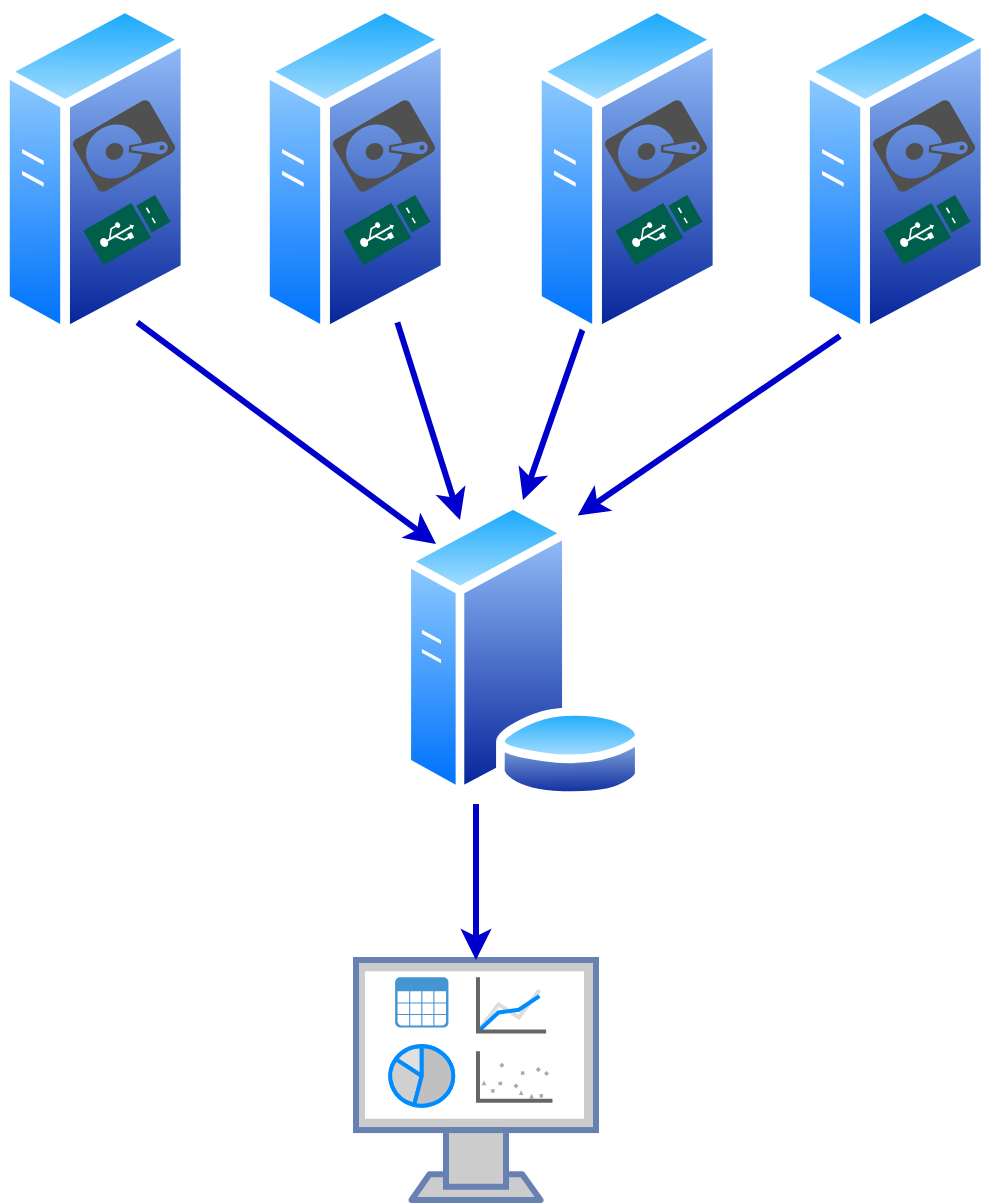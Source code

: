 <mxfile version="28.2.5">
  <diagram name="Seite-1" id="YgIBf2s5FGY1FIK9t5F6">
    <mxGraphModel dx="1426" dy="884" grid="1" gridSize="10" guides="1" tooltips="1" connect="1" arrows="1" fold="1" page="1" pageScale="1" pageWidth="827" pageHeight="1169" math="0" shadow="0">
      <root>
        <mxCell id="0" />
        <mxCell id="1" parent="0" />
        <mxCell id="yJiGWL0m-6xmeE9FwAmm-1" value="" style="image;aspect=fixed;perimeter=ellipsePerimeter;html=1;align=center;shadow=0;dashed=0;spacingTop=3;image=img/lib/active_directory/database_server.svg;verticalAlign=top;" parent="1" vertex="1">
          <mxGeometry x="300" y="370" width="123" height="150" as="geometry" />
        </mxCell>
        <mxCell id="yJiGWL0m-6xmeE9FwAmm-37" value="" style="group" parent="1" vertex="1" connectable="0">
          <mxGeometry x="278" y="600" width="120" height="120" as="geometry" />
        </mxCell>
        <mxCell id="yJiGWL0m-6xmeE9FwAmm-36" value="" style="fontColor=#0066CC;verticalAlign=top;verticalLabelPosition=bottom;labelPosition=center;align=center;html=1;outlineConnect=0;fillColor=#CCCCCC;strokeColor=#6881B3;gradientColor=none;gradientDirection=north;strokeWidth=2;shape=mxgraph.networks.monitor;" parent="yJiGWL0m-6xmeE9FwAmm-37" vertex="1">
          <mxGeometry width="120" height="120" as="geometry" />
        </mxCell>
        <mxCell id="yJiGWL0m-6xmeE9FwAmm-30" value="" style="group" parent="yJiGWL0m-6xmeE9FwAmm-37" vertex="1" connectable="0">
          <mxGeometry x="17.143" y="8.571" width="81.086" height="64.286" as="geometry" />
        </mxCell>
        <mxCell id="yJiGWL0m-6xmeE9FwAmm-26" value="" style="shadow=0;dashed=0;html=1;strokeColor=none;fillColor=#4495D1;labelPosition=center;verticalLabelPosition=bottom;verticalAlign=top;align=center;outlineConnect=0;shape=mxgraph.veeam.table;" parent="yJiGWL0m-6xmeE9FwAmm-30" vertex="1">
          <mxGeometry x="2.413" width="26.644" height="25.121" as="geometry" />
        </mxCell>
        <mxCell id="yJiGWL0m-6xmeE9FwAmm-27" value="" style="verticalLabelPosition=bottom;shadow=0;dashed=0;align=center;html=1;verticalAlign=top;strokeWidth=1;shape=mxgraph.mockup.graphics.lineChart;strokeColor=none;strokeColor2=#666666;strokeColor3=#008cff;strokeColor4=#dddddd;" parent="yJiGWL0m-6xmeE9FwAmm-30" vertex="1">
          <mxGeometry x="43.847" width="34.092" height="27.198" as="geometry" />
        </mxCell>
        <mxCell id="yJiGWL0m-6xmeE9FwAmm-28" value="" style="verticalLabelPosition=bottom;shadow=0;dashed=0;align=center;html=1;verticalAlign=top;strokeWidth=1;shape=mxgraph.mockup.graphics.plotChart;strokeColor=none;strokeColor2=#aaaaaa;strokeColor3=#666666;fillColor2=#99aaff,#0022ff,#008cff;" parent="yJiGWL0m-6xmeE9FwAmm-30" vertex="1">
          <mxGeometry x="43.847" y="37.088" width="37.239" height="24.725" as="geometry" />
        </mxCell>
        <mxCell id="yJiGWL0m-6xmeE9FwAmm-29" value="" style="verticalLabelPosition=bottom;shadow=0;dashed=0;align=center;html=1;verticalAlign=top;strokeWidth=1;shape=mxgraph.mockup.graphics.pieChart;strokeColor=#008cff;parts=10,20,35;partColors=#e0e0e0,#d0d0d0,#c0c0c0,#b0b0b0,#a0a0a0;strokeWidth=2;" parent="yJiGWL0m-6xmeE9FwAmm-30" vertex="1">
          <mxGeometry y="34.615" width="31.469" height="29.67" as="geometry" />
        </mxCell>
        <mxCell id="yJiGWL0m-6xmeE9FwAmm-38" value="" style="endArrow=classic;html=1;rounded=0;exitX=0.75;exitY=1;exitDx=0;exitDy=0;entryX=0;entryY=0;entryDx=0;entryDy=0;strokeColor=#0000CC;strokeWidth=3;" parent="1" source="qcufWMr58EHkwGZQkozY-2" target="yJiGWL0m-6xmeE9FwAmm-1" edge="1">
          <mxGeometry width="50" height="50" relative="1" as="geometry">
            <mxPoint x="180.783" y="302.082" as="sourcePoint" />
            <mxPoint x="440" y="410" as="targetPoint" />
          </mxGeometry>
        </mxCell>
        <mxCell id="yJiGWL0m-6xmeE9FwAmm-39" value="" style="endArrow=classic;html=1;rounded=0;exitX=0.75;exitY=1;exitDx=0;exitDy=0;strokeColor=#0000CC;strokeWidth=3;" parent="1" source="qcufWMr58EHkwGZQkozY-7" edge="1">
          <mxGeometry width="50" height="50" relative="1" as="geometry">
            <mxPoint x="310.783" y="302.082" as="sourcePoint" />
            <mxPoint x="330" y="380" as="targetPoint" />
          </mxGeometry>
        </mxCell>
        <mxCell id="yJiGWL0m-6xmeE9FwAmm-40" value="" style="endArrow=classic;html=1;rounded=0;entryX=0.5;entryY=0;entryDx=0;entryDy=0;strokeColor=#0000CC;strokeWidth=3;exitX=0.25;exitY=1;exitDx=0;exitDy=0;" parent="1" source="qcufWMr58EHkwGZQkozY-11" target="yJiGWL0m-6xmeE9FwAmm-1" edge="1">
          <mxGeometry width="50" height="50" relative="1" as="geometry">
            <mxPoint x="400" y="300" as="sourcePoint" />
            <mxPoint x="338" y="412" as="targetPoint" />
          </mxGeometry>
        </mxCell>
        <mxCell id="yJiGWL0m-6xmeE9FwAmm-41" value="" style="endArrow=classic;html=1;rounded=0;exitX=0.21;exitY=0.988;exitDx=0;exitDy=0;entryX=0.75;entryY=0;entryDx=0;entryDy=0;exitPerimeter=0;strokeColor=#0000CC;strokeWidth=3;" parent="1" source="qcufWMr58EHkwGZQkozY-15" target="yJiGWL0m-6xmeE9FwAmm-1" edge="1">
          <mxGeometry width="50" height="50" relative="1" as="geometry">
            <mxPoint x="516.04" y="308.95" as="sourcePoint" />
            <mxPoint x="348" y="422" as="targetPoint" />
          </mxGeometry>
        </mxCell>
        <mxCell id="yJiGWL0m-6xmeE9FwAmm-42" value="" style="endArrow=classic;html=1;rounded=0;exitX=0.309;exitY=1.013;exitDx=0;exitDy=0;entryX=0.5;entryY=0;entryDx=0;entryDy=0;entryPerimeter=0;exitPerimeter=0;strokeColor=#0000CC;strokeWidth=3;" parent="1" source="yJiGWL0m-6xmeE9FwAmm-1" target="yJiGWL0m-6xmeE9FwAmm-36" edge="1">
          <mxGeometry width="50" height="50" relative="1" as="geometry">
            <mxPoint x="211" y="342" as="sourcePoint" />
            <mxPoint x="358" y="432" as="targetPoint" />
          </mxGeometry>
        </mxCell>
        <mxCell id="qcufWMr58EHkwGZQkozY-5" value="" style="group" vertex="1" connectable="0" parent="1">
          <mxGeometry x="100" y="120" width="95.2" height="170" as="geometry" />
        </mxCell>
        <mxCell id="qcufWMr58EHkwGZQkozY-2" value="" style="image;aspect=fixed;perimeter=ellipsePerimeter;html=1;align=center;shadow=0;dashed=0;spacingTop=3;image=img/lib/active_directory/generic_server.svg;" vertex="1" parent="qcufWMr58EHkwGZQkozY-5">
          <mxGeometry width="95.2" height="170" as="geometry" />
        </mxCell>
        <mxCell id="qcufWMr58EHkwGZQkozY-3" value="" style="sketch=0;pointerEvents=1;shadow=0;dashed=0;html=1;strokeColor=none;fillColor=#505050;labelPosition=center;verticalLabelPosition=bottom;verticalAlign=top;outlineConnect=0;align=center;shape=mxgraph.office.devices.hard_disk;rotation=-120;" vertex="1" parent="qcufWMr58EHkwGZQkozY-5">
          <mxGeometry x="47" y="51" width="30" height="44" as="geometry" />
        </mxCell>
        <mxCell id="qcufWMr58EHkwGZQkozY-4" value="" style="sketch=0;pointerEvents=1;shadow=0;dashed=0;html=1;strokeColor=none;fillColor=#005F4B;labelPosition=center;verticalLabelPosition=bottom;verticalAlign=top;align=center;outlineConnect=0;shape=mxgraph.veeam2.usb_drive;rotation=-30;" vertex="1" parent="qcufWMr58EHkwGZQkozY-5">
          <mxGeometry x="44" y="104" width="40" height="20" as="geometry" />
        </mxCell>
        <mxCell id="qcufWMr58EHkwGZQkozY-6" value="" style="group" vertex="1" connectable="0" parent="1">
          <mxGeometry x="230" y="120" width="95.2" height="170" as="geometry" />
        </mxCell>
        <mxCell id="qcufWMr58EHkwGZQkozY-7" value="" style="image;aspect=fixed;perimeter=ellipsePerimeter;html=1;align=center;shadow=0;dashed=0;spacingTop=3;image=img/lib/active_directory/generic_server.svg;" vertex="1" parent="qcufWMr58EHkwGZQkozY-6">
          <mxGeometry width="95.2" height="170" as="geometry" />
        </mxCell>
        <mxCell id="qcufWMr58EHkwGZQkozY-8" value="" style="sketch=0;pointerEvents=1;shadow=0;dashed=0;html=1;strokeColor=none;fillColor=#505050;labelPosition=center;verticalLabelPosition=bottom;verticalAlign=top;outlineConnect=0;align=center;shape=mxgraph.office.devices.hard_disk;rotation=-120;" vertex="1" parent="qcufWMr58EHkwGZQkozY-6">
          <mxGeometry x="47" y="51" width="30" height="44" as="geometry" />
        </mxCell>
        <mxCell id="qcufWMr58EHkwGZQkozY-9" value="" style="sketch=0;pointerEvents=1;shadow=0;dashed=0;html=1;strokeColor=none;fillColor=#005F4B;labelPosition=center;verticalLabelPosition=bottom;verticalAlign=top;align=center;outlineConnect=0;shape=mxgraph.veeam2.usb_drive;rotation=-30;" vertex="1" parent="qcufWMr58EHkwGZQkozY-6">
          <mxGeometry x="44" y="104" width="40" height="20" as="geometry" />
        </mxCell>
        <mxCell id="qcufWMr58EHkwGZQkozY-10" value="" style="group" vertex="1" connectable="0" parent="1">
          <mxGeometry x="366" y="120" width="95.2" height="170" as="geometry" />
        </mxCell>
        <mxCell id="qcufWMr58EHkwGZQkozY-11" value="" style="image;aspect=fixed;perimeter=ellipsePerimeter;html=1;align=center;shadow=0;dashed=0;spacingTop=3;image=img/lib/active_directory/generic_server.svg;" vertex="1" parent="qcufWMr58EHkwGZQkozY-10">
          <mxGeometry width="95.2" height="170" as="geometry" />
        </mxCell>
        <mxCell id="qcufWMr58EHkwGZQkozY-12" value="" style="sketch=0;pointerEvents=1;shadow=0;dashed=0;html=1;strokeColor=none;fillColor=#505050;labelPosition=center;verticalLabelPosition=bottom;verticalAlign=top;outlineConnect=0;align=center;shape=mxgraph.office.devices.hard_disk;rotation=-120;" vertex="1" parent="qcufWMr58EHkwGZQkozY-10">
          <mxGeometry x="47" y="51" width="30" height="44" as="geometry" />
        </mxCell>
        <mxCell id="qcufWMr58EHkwGZQkozY-13" value="" style="sketch=0;pointerEvents=1;shadow=0;dashed=0;html=1;strokeColor=none;fillColor=#005F4B;labelPosition=center;verticalLabelPosition=bottom;verticalAlign=top;align=center;outlineConnect=0;shape=mxgraph.veeam2.usb_drive;rotation=-30;" vertex="1" parent="qcufWMr58EHkwGZQkozY-10">
          <mxGeometry x="44" y="104" width="40" height="20" as="geometry" />
        </mxCell>
        <mxCell id="qcufWMr58EHkwGZQkozY-14" value="" style="group" vertex="1" connectable="0" parent="1">
          <mxGeometry x="500" y="120" width="95.2" height="170" as="geometry" />
        </mxCell>
        <mxCell id="qcufWMr58EHkwGZQkozY-15" value="" style="image;aspect=fixed;perimeter=ellipsePerimeter;html=1;align=center;shadow=0;dashed=0;spacingTop=3;image=img/lib/active_directory/generic_server.svg;" vertex="1" parent="qcufWMr58EHkwGZQkozY-14">
          <mxGeometry width="95.2" height="170" as="geometry" />
        </mxCell>
        <mxCell id="qcufWMr58EHkwGZQkozY-16" value="" style="sketch=0;pointerEvents=1;shadow=0;dashed=0;html=1;strokeColor=none;fillColor=#505050;labelPosition=center;verticalLabelPosition=bottom;verticalAlign=top;outlineConnect=0;align=center;shape=mxgraph.office.devices.hard_disk;rotation=-120;" vertex="1" parent="qcufWMr58EHkwGZQkozY-14">
          <mxGeometry x="47" y="51" width="30" height="44" as="geometry" />
        </mxCell>
        <mxCell id="qcufWMr58EHkwGZQkozY-17" value="" style="sketch=0;pointerEvents=1;shadow=0;dashed=0;html=1;strokeColor=none;fillColor=#005F4B;labelPosition=center;verticalLabelPosition=bottom;verticalAlign=top;align=center;outlineConnect=0;shape=mxgraph.veeam2.usb_drive;rotation=-30;" vertex="1" parent="qcufWMr58EHkwGZQkozY-14">
          <mxGeometry x="44" y="104" width="40" height="20" as="geometry" />
        </mxCell>
      </root>
    </mxGraphModel>
  </diagram>
</mxfile>
